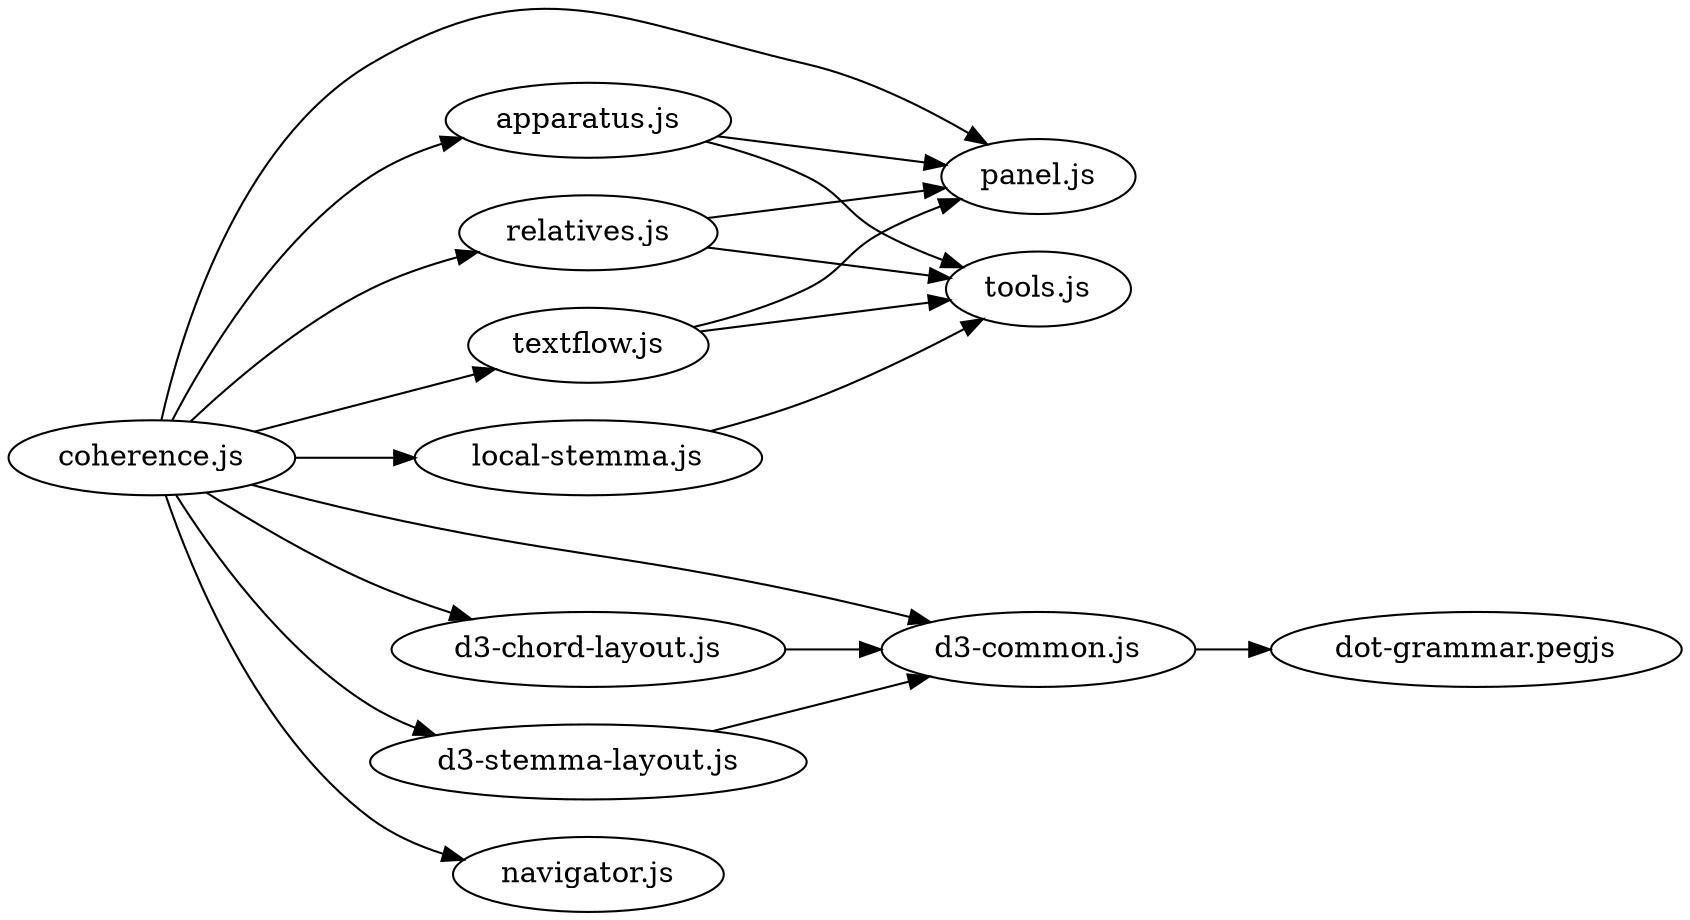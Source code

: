 digraph G {
graph [rankdir="LR"]








  "apparatus.js";
  "panel.js";
  "tools.js";
  "coherence.js";
  "d3-chord-layout.js";
  "d3-common.js";
  "d3-stemma-layout.js";
  "local-stemma.js";
  "navigator.js";
  "relatives.js";
  "textflow.js";
  "dot-grammar.pegjs";




  "apparatus.js" -> "panel.js";
  "apparatus.js" -> "tools.js";

  "coherence.js" -> "apparatus.js";
  "coherence.js" -> "d3-chord-layout.js";
  "coherence.js" -> "d3-common.js";
  "coherence.js" -> "d3-stemma-layout.js";
  "coherence.js" -> "local-stemma.js";
  "coherence.js" -> "navigator.js";
  "coherence.js" -> "panel.js";
  "coherence.js" -> "relatives.js";
  "coherence.js" -> "textflow.js";



  "d3-chord-layout.js" -> "d3-common.js";




  "d3-common.js" -> "dot-grammar.pegjs";



  "d3-stemma-layout.js" -> "d3-common.js";



  "local-stemma.js" -> "tools.js";










  "relatives.js" -> "panel.js";
  "relatives.js" -> "tools.js";


  "textflow.js" -> "panel.js";
  "textflow.js" -> "tools.js";
}
